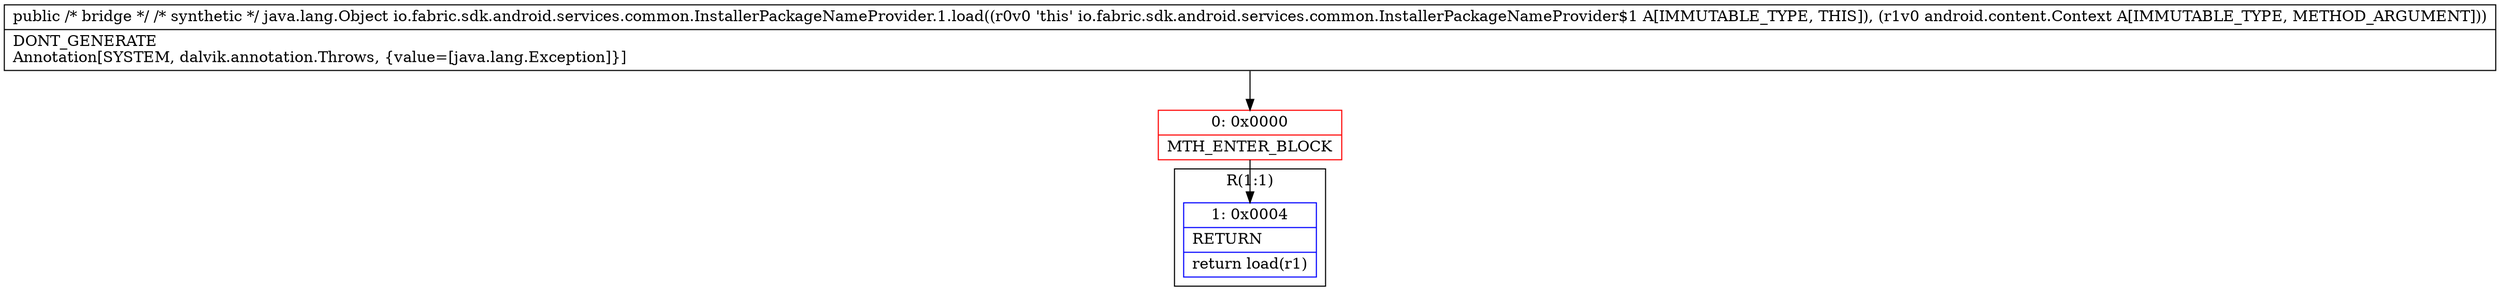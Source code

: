 digraph "CFG forio.fabric.sdk.android.services.common.InstallerPackageNameProvider.1.load(Landroid\/content\/Context;)Ljava\/lang\/Object;" {
subgraph cluster_Region_910244632 {
label = "R(1:1)";
node [shape=record,color=blue];
Node_1 [shape=record,label="{1\:\ 0x0004|RETURN\l|return load(r1)\l}"];
}
Node_0 [shape=record,color=red,label="{0\:\ 0x0000|MTH_ENTER_BLOCK\l}"];
MethodNode[shape=record,label="{public \/* bridge *\/ \/* synthetic *\/ java.lang.Object io.fabric.sdk.android.services.common.InstallerPackageNameProvider.1.load((r0v0 'this' io.fabric.sdk.android.services.common.InstallerPackageNameProvider$1 A[IMMUTABLE_TYPE, THIS]), (r1v0 android.content.Context A[IMMUTABLE_TYPE, METHOD_ARGUMENT]))  | DONT_GENERATE\lAnnotation[SYSTEM, dalvik.annotation.Throws, \{value=[java.lang.Exception]\}]\l}"];
MethodNode -> Node_0;
Node_0 -> Node_1;
}

